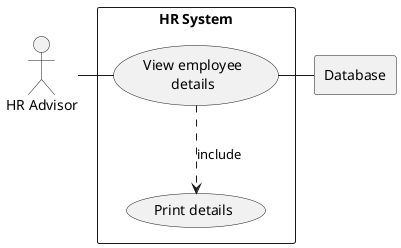 @startuml

actor HR as "HR Advisor"

rectangle Database

rectangle "HR System" {
    usecase UC6 as "View employee
    details"
    usecase UCa as "Print details"

    HR - UC6
    UC6 ..> UCa : include
    UC6 - Database
}

@enduml
